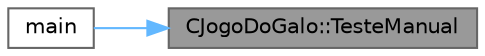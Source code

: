 digraph "CJogoDoGalo::TesteManual"
{
 // LATEX_PDF_SIZE
  bgcolor="transparent";
  edge [fontname=Helvetica,fontsize=10,labelfontname=Helvetica,labelfontsize=10];
  node [fontname=Helvetica,fontsize=10,shape=box,height=0.2,width=0.4];
  rankdir="RL";
  Node1 [id="Node000001",label="CJogoDoGalo::TesteManual",height=0.2,width=0.4,color="gray40", fillcolor="grey60", style="filled", fontcolor="black",tooltip="Inicializa a interação com o utilizador."];
  Node1 -> Node2 [id="edge2_Node000001_Node000002",dir="back",color="steelblue1",style="solid",tooltip=" "];
  Node2 [id="Node000002",label="main",height=0.2,width=0.4,color="grey40", fillcolor="white", style="filled",URL="$teste_8cpp.html#a0ddf1224851353fc92bfbff6f499fa97",tooltip=" "];
}
